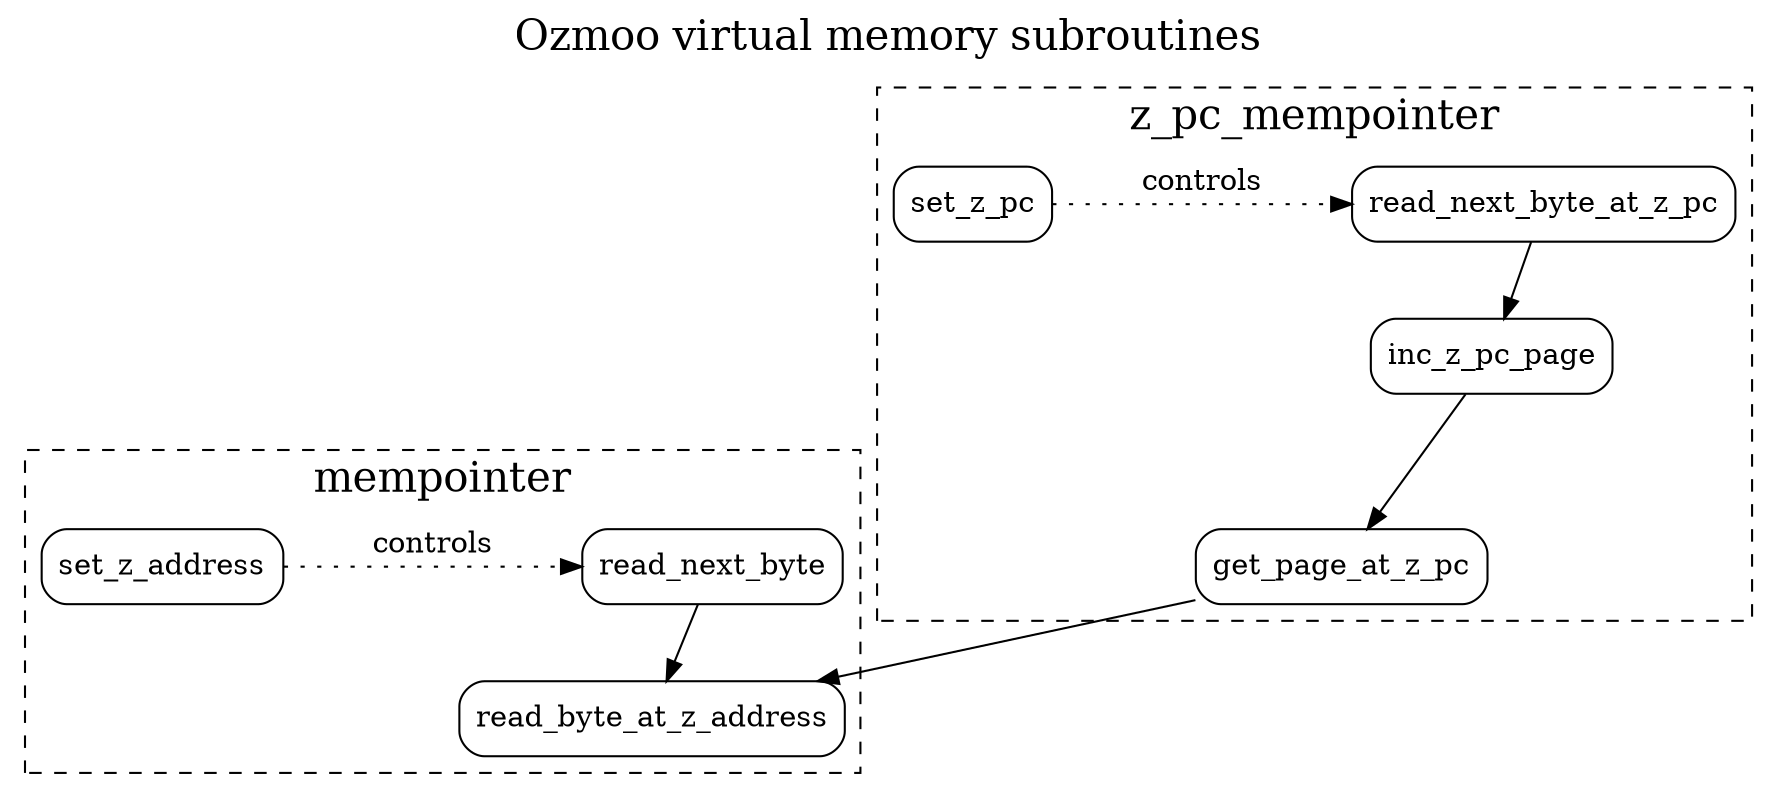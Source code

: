 digraph subroutines {
    graph [nodesep=1, label="Ozmoo virtual memory subroutines", fontsize=20, labelloc=t];
    node [shape=rectangle, style=rounded];

    # string_array_read_byte -> read_byte_at_z_address;
    # parse_array_read_byte -> read_byte_at_z_address;

    subgraph cluster_mempointer {
	label = "mempointer";
	style=dashed;
	{ rank=same; set_z_address -> read_next_byte [label="controls", style=dotted] };
	read_next_byte -> read_byte_at_z_address;
    }

    subgraph cluster_z_pc_mempointer {
	label = "z_pc_mempointer";
	style=dashed
	{ rank=same; set_z_pc -> read_next_byte_at_z_pc [label="controls", style=dotted] };
	read_next_byte_at_z_pc -> inc_z_pc_page;
	inc_z_pc_page -> get_page_at_z_pc;
    }

    get_page_at_z_pc -> read_byte_at_z_address;

}

# vi: sw=4 sts=4
